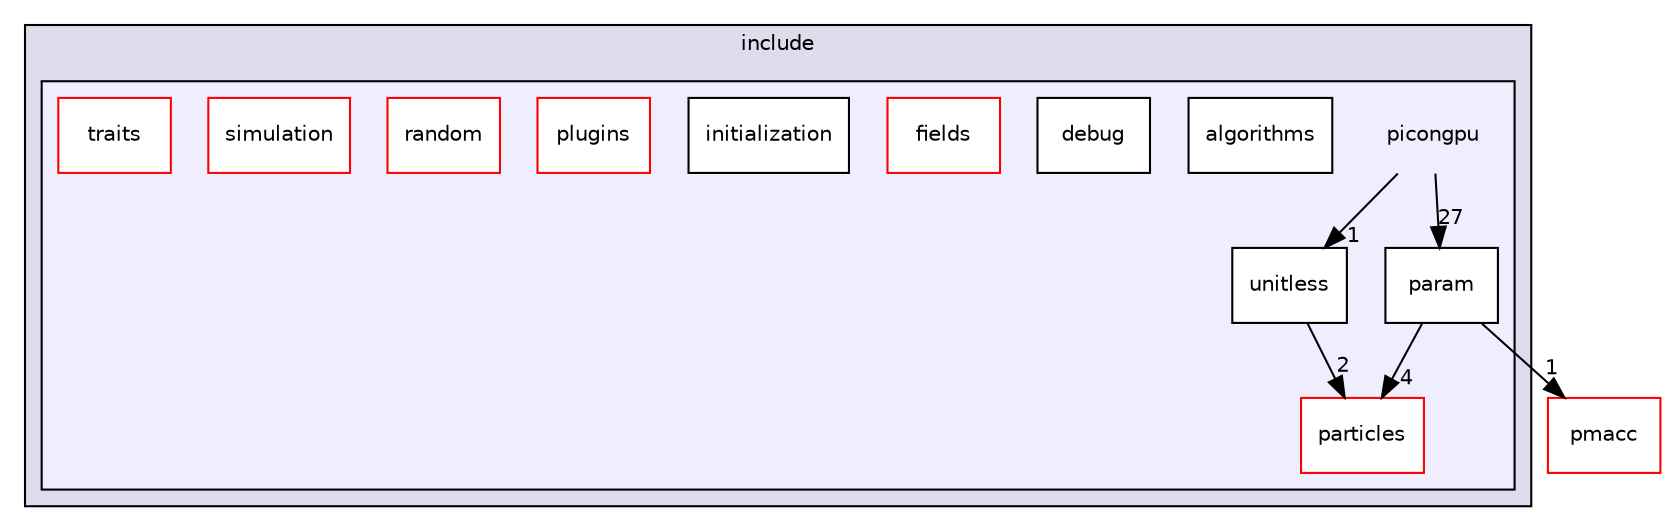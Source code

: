 digraph "/tmp/tmp.I3T9wAlo9k/picongpu/include/picongpu" {
  compound=true
  node [ fontsize="10", fontname="Helvetica"];
  edge [ labelfontsize="10", labelfontname="Helvetica"];
  subgraph clusterdir_d44c64559bbebec7f509842c48db8b23 {
    graph [ bgcolor="#ddddee", pencolor="black", label="include" fontname="Helvetica", fontsize="10", URL="dir_d44c64559bbebec7f509842c48db8b23.html"]
  subgraph clusterdir_0f3240c9f2097d0f33ffb742f7982ee4 {
    graph [ bgcolor="#eeeeff", pencolor="black", label="" URL="dir_0f3240c9f2097d0f33ffb742f7982ee4.html"];
    dir_0f3240c9f2097d0f33ffb742f7982ee4 [shape=plaintext label="picongpu"];
    dir_488ae094419ecf71848d23c454873afa [shape=box label="algorithms" color="black" fillcolor="white" style="filled" URL="dir_488ae094419ecf71848d23c454873afa.html"];
    dir_5094879bc7da06715178b3638201bc72 [shape=box label="debug" color="black" fillcolor="white" style="filled" URL="dir_5094879bc7da06715178b3638201bc72.html"];
    dir_5b5501e6e209d7ef8e71e085a9dc62ca [shape=box label="fields" color="red" fillcolor="white" style="filled" URL="dir_5b5501e6e209d7ef8e71e085a9dc62ca.html"];
    dir_0c504a74b1a02179ca8b84330f2fffb4 [shape=box label="initialization" color="black" fillcolor="white" style="filled" URL="dir_0c504a74b1a02179ca8b84330f2fffb4.html"];
    dir_53e3b8e8d124a71efb071367aa7db3a9 [shape=box label="param" color="black" fillcolor="white" style="filled" URL="dir_53e3b8e8d124a71efb071367aa7db3a9.html"];
    dir_a475bf9030c01e37ca980af240402fd6 [shape=box label="particles" color="red" fillcolor="white" style="filled" URL="dir_a475bf9030c01e37ca980af240402fd6.html"];
    dir_fc80d9985f83e17c266b1197837ef542 [shape=box label="plugins" color="red" fillcolor="white" style="filled" URL="dir_fc80d9985f83e17c266b1197837ef542.html"];
    dir_3148ab9db289ff3a7ab2d2dae7493da2 [shape=box label="random" color="red" fillcolor="white" style="filled" URL="dir_3148ab9db289ff3a7ab2d2dae7493da2.html"];
    dir_4cc36bbb80d7d69103e844049bf98480 [shape=box label="simulation" color="red" fillcolor="white" style="filled" URL="dir_4cc36bbb80d7d69103e844049bf98480.html"];
    dir_0b01addd03abbec8da5061aadbe0d5a8 [shape=box label="traits" color="red" fillcolor="white" style="filled" URL="dir_0b01addd03abbec8da5061aadbe0d5a8.html"];
    dir_3a73db701482acfda6426a9ab5c386f0 [shape=box label="unitless" color="black" fillcolor="white" style="filled" URL="dir_3a73db701482acfda6426a9ab5c386f0.html"];
  }
  }
  dir_25029e4ec4a63cd3494f9c7166d3b243 [shape=box label="pmacc" fillcolor="white" style="filled" color="red" URL="dir_25029e4ec4a63cd3494f9c7166d3b243.html"];
  dir_53e3b8e8d124a71efb071367aa7db3a9->dir_a475bf9030c01e37ca980af240402fd6 [headlabel="4", labeldistance=1.5 headhref="dir_000036_000022.html"];
  dir_53e3b8e8d124a71efb071367aa7db3a9->dir_25029e4ec4a63cd3494f9c7166d3b243 [headlabel="1", labeldistance=1.5 headhref="dir_000036_000034.html"];
  dir_0f3240c9f2097d0f33ffb742f7982ee4->dir_53e3b8e8d124a71efb071367aa7db3a9 [headlabel="27", labeldistance=1.5 headhref="dir_000002_000036.html"];
  dir_0f3240c9f2097d0f33ffb742f7982ee4->dir_3a73db701482acfda6426a9ab5c386f0 [headlabel="1", labeldistance=1.5 headhref="dir_000002_000107.html"];
  dir_3a73db701482acfda6426a9ab5c386f0->dir_a475bf9030c01e37ca980af240402fd6 [headlabel="2", labeldistance=1.5 headhref="dir_000107_000022.html"];
}

